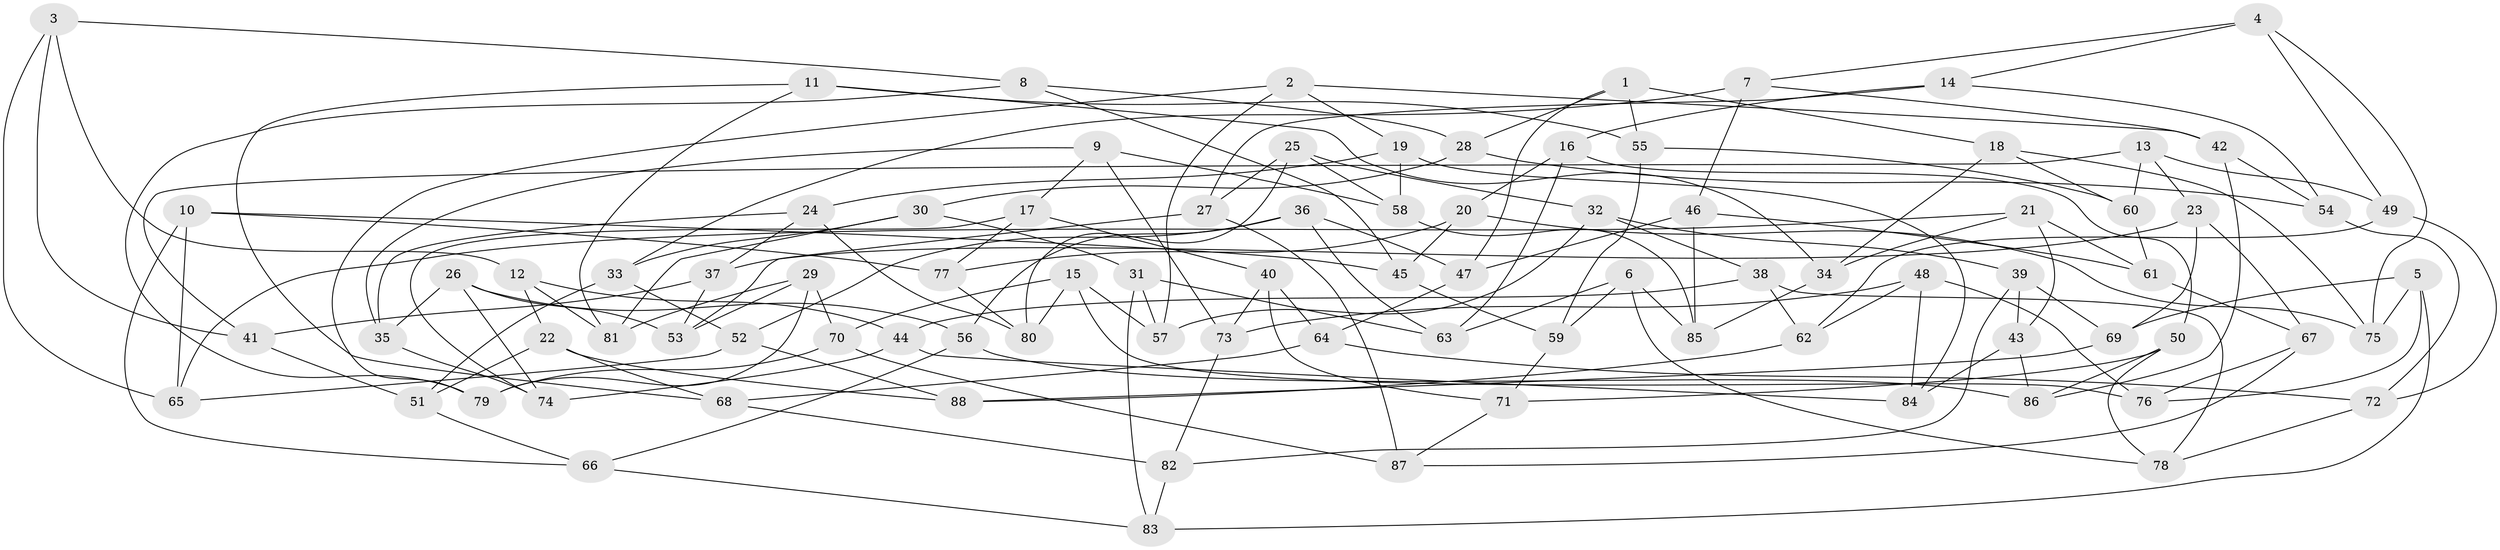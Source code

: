 // coarse degree distribution, {12: 0.047619047619047616, 4: 0.873015873015873, 10: 0.015873015873015872, 8: 0.015873015873015872, 3: 0.015873015873015872, 11: 0.015873015873015872, 6: 0.015873015873015872}
// Generated by graph-tools (version 1.1) at 2025/53/03/04/25 22:53:52]
// undirected, 88 vertices, 176 edges
graph export_dot {
  node [color=gray90,style=filled];
  1;
  2;
  3;
  4;
  5;
  6;
  7;
  8;
  9;
  10;
  11;
  12;
  13;
  14;
  15;
  16;
  17;
  18;
  19;
  20;
  21;
  22;
  23;
  24;
  25;
  26;
  27;
  28;
  29;
  30;
  31;
  32;
  33;
  34;
  35;
  36;
  37;
  38;
  39;
  40;
  41;
  42;
  43;
  44;
  45;
  46;
  47;
  48;
  49;
  50;
  51;
  52;
  53;
  54;
  55;
  56;
  57;
  58;
  59;
  60;
  61;
  62;
  63;
  64;
  65;
  66;
  67;
  68;
  69;
  70;
  71;
  72;
  73;
  74;
  75;
  76;
  77;
  78;
  79;
  80;
  81;
  82;
  83;
  84;
  85;
  86;
  87;
  88;
  1 -- 28;
  1 -- 18;
  1 -- 47;
  1 -- 55;
  2 -- 79;
  2 -- 42;
  2 -- 19;
  2 -- 57;
  3 -- 8;
  3 -- 41;
  3 -- 12;
  3 -- 65;
  4 -- 14;
  4 -- 7;
  4 -- 75;
  4 -- 49;
  5 -- 83;
  5 -- 69;
  5 -- 75;
  5 -- 76;
  6 -- 63;
  6 -- 78;
  6 -- 85;
  6 -- 59;
  7 -- 46;
  7 -- 33;
  7 -- 42;
  8 -- 45;
  8 -- 28;
  8 -- 79;
  9 -- 35;
  9 -- 73;
  9 -- 17;
  9 -- 58;
  10 -- 45;
  10 -- 66;
  10 -- 65;
  10 -- 77;
  11 -- 81;
  11 -- 34;
  11 -- 68;
  11 -- 55;
  12 -- 22;
  12 -- 81;
  12 -- 44;
  13 -- 49;
  13 -- 41;
  13 -- 23;
  13 -- 60;
  14 -- 16;
  14 -- 54;
  14 -- 27;
  15 -- 57;
  15 -- 80;
  15 -- 70;
  15 -- 76;
  16 -- 20;
  16 -- 50;
  16 -- 63;
  17 -- 77;
  17 -- 40;
  17 -- 74;
  18 -- 34;
  18 -- 60;
  18 -- 75;
  19 -- 24;
  19 -- 84;
  19 -- 58;
  20 -- 45;
  20 -- 77;
  20 -- 75;
  21 -- 61;
  21 -- 65;
  21 -- 43;
  21 -- 34;
  22 -- 88;
  22 -- 51;
  22 -- 68;
  23 -- 67;
  23 -- 69;
  23 -- 37;
  24 -- 35;
  24 -- 37;
  24 -- 80;
  25 -- 27;
  25 -- 80;
  25 -- 58;
  25 -- 32;
  26 -- 74;
  26 -- 35;
  26 -- 56;
  26 -- 53;
  27 -- 87;
  27 -- 53;
  28 -- 30;
  28 -- 54;
  29 -- 79;
  29 -- 81;
  29 -- 53;
  29 -- 70;
  30 -- 31;
  30 -- 81;
  30 -- 33;
  31 -- 63;
  31 -- 57;
  31 -- 83;
  32 -- 38;
  32 -- 39;
  32 -- 57;
  33 -- 52;
  33 -- 51;
  34 -- 85;
  35 -- 74;
  36 -- 47;
  36 -- 56;
  36 -- 52;
  36 -- 63;
  37 -- 53;
  37 -- 41;
  38 -- 44;
  38 -- 62;
  38 -- 78;
  39 -- 69;
  39 -- 43;
  39 -- 82;
  40 -- 73;
  40 -- 71;
  40 -- 64;
  41 -- 51;
  42 -- 54;
  42 -- 86;
  43 -- 84;
  43 -- 86;
  44 -- 84;
  44 -- 74;
  45 -- 59;
  46 -- 47;
  46 -- 61;
  46 -- 85;
  47 -- 64;
  48 -- 76;
  48 -- 84;
  48 -- 62;
  48 -- 73;
  49 -- 62;
  49 -- 72;
  50 -- 86;
  50 -- 78;
  50 -- 71;
  51 -- 66;
  52 -- 65;
  52 -- 88;
  54 -- 72;
  55 -- 60;
  55 -- 59;
  56 -- 66;
  56 -- 86;
  58 -- 85;
  59 -- 71;
  60 -- 61;
  61 -- 67;
  62 -- 88;
  64 -- 72;
  64 -- 68;
  66 -- 83;
  67 -- 87;
  67 -- 76;
  68 -- 82;
  69 -- 88;
  70 -- 79;
  70 -- 87;
  71 -- 87;
  72 -- 78;
  73 -- 82;
  77 -- 80;
  82 -- 83;
}

